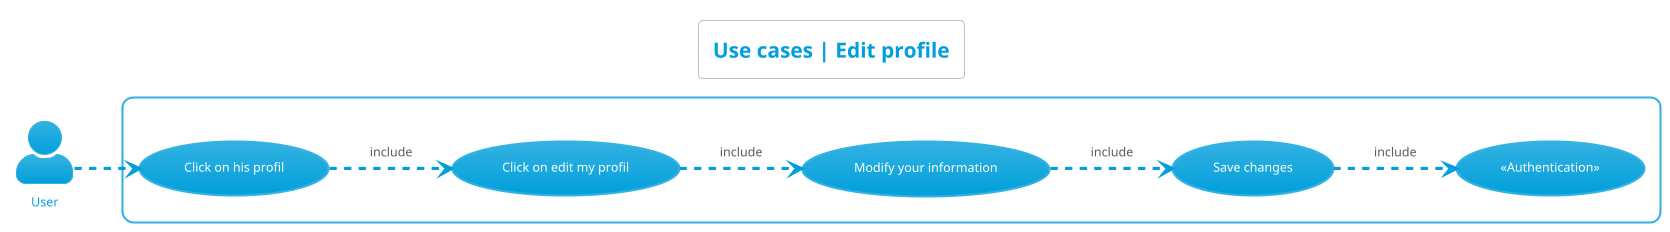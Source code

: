 @startuml use_cases__edit_profile
left to right direction
skinparam actorStyle Awesome
!theme bluegray
skinparam backgroundcolor White

'Titre'
title Use cases | Edit profile

'Acteur'
actor "User" as Utilisateur

'Rectangle'
rectangle {
    'Authentification'
    "«Authentication»" as (Authentification)

    'Utilisateur'
    "Click on his profil" as (CliquerProfil)
    "Click on edit my profil" as (ModifierProfil)
    "Modify your information" as (ModifierInformations)
    "Save changes" as (EnregistrerModifications)

    'Déroulement'
    :Utilisateur: -.> (CliquerProfil)
    (CliquerProfil) -.> (ModifierProfil) : include
    (ModifierProfil) -.> (ModifierInformations) : include
    (ModifierInformations) -.> (EnregistrerModifications) : include
    (EnregistrerModifications) -.> (Authentification) : include
}
@enduml
